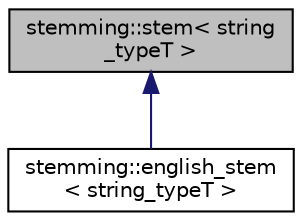 digraph "stemming::stem&lt; string_typeT &gt;"
{
  edge [fontname="Helvetica",fontsize="10",labelfontname="Helvetica",labelfontsize="10"];
  node [fontname="Helvetica",fontsize="10",shape=record];
  Node1 [label="stemming::stem\< string\l_typeT \>",height=0.2,width=0.4,color="black", fillcolor="grey75", style="filled", fontcolor="black"];
  Node1 -> Node2 [dir="back",color="midnightblue",fontsize="10",style="solid",fontname="Helvetica"];
  Node2 [label="stemming::english_stem\l\< string_typeT \>",height=0.2,width=0.4,color="black", fillcolor="white", style="filled",URL="$classstemming_1_1english__stem.html",tooltip="English stemmer. "];
}
